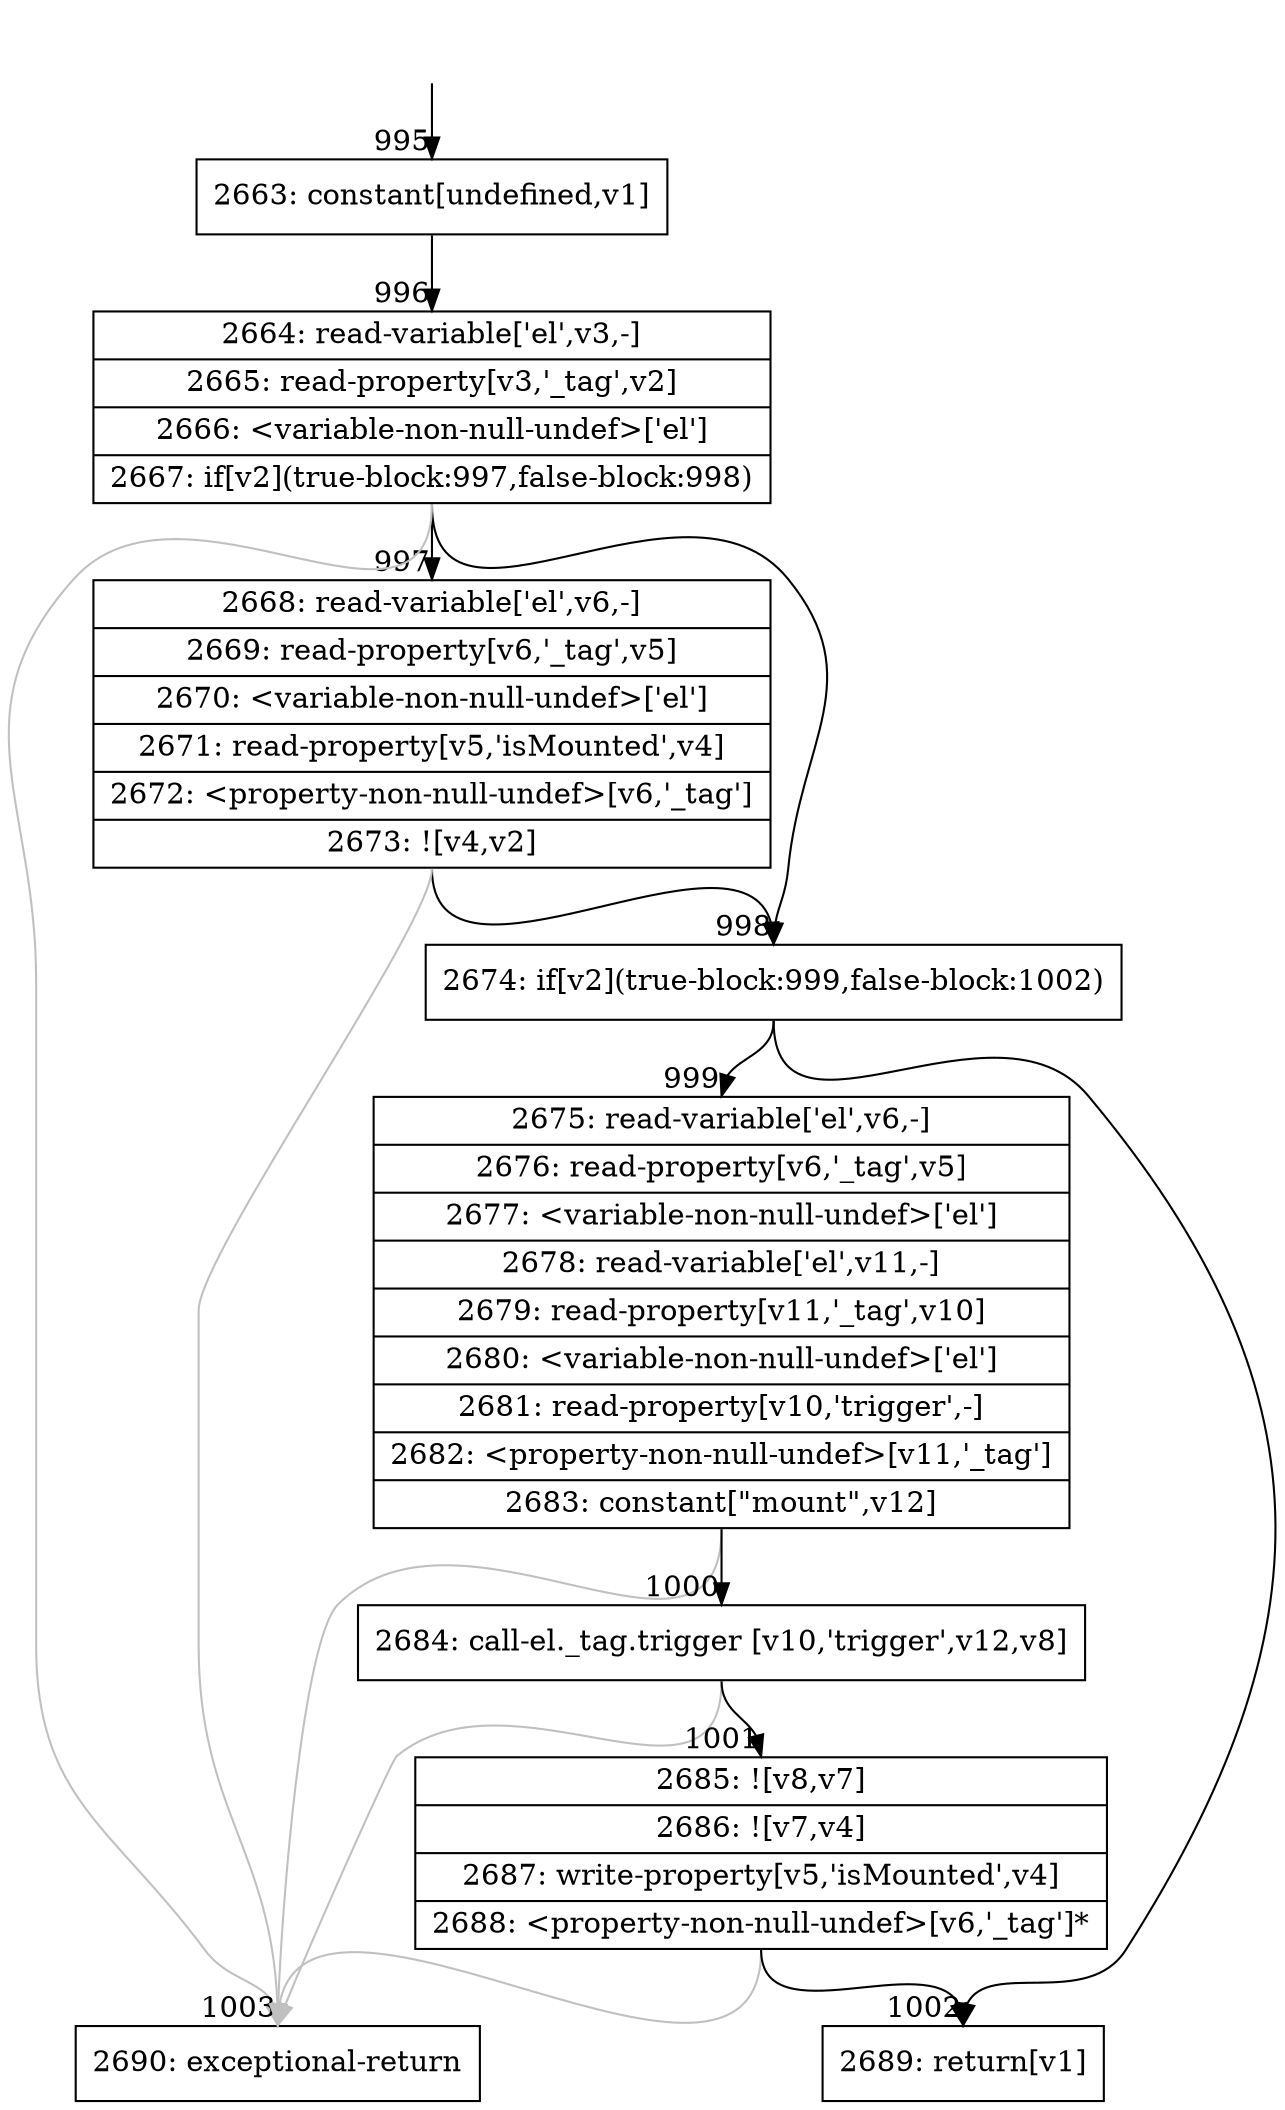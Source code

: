 digraph {
rankdir="TD"
BB_entry79[shape=none,label=""];
BB_entry79 -> BB995 [tailport=s, headport=n, headlabel="    995"]
BB995 [shape=record label="{2663: constant[undefined,v1]}" ] 
BB995 -> BB996 [tailport=s, headport=n, headlabel="      996"]
BB996 [shape=record label="{2664: read-variable['el',v3,-]|2665: read-property[v3,'_tag',v2]|2666: \<variable-non-null-undef\>['el']|2667: if[v2](true-block:997,false-block:998)}" ] 
BB996 -> BB998 [tailport=s, headport=n, headlabel="      998"]
BB996 -> BB997 [tailport=s, headport=n, headlabel="      997"]
BB996 -> BB1003 [tailport=s, headport=n, color=gray, headlabel="      1003"]
BB997 [shape=record label="{2668: read-variable['el',v6,-]|2669: read-property[v6,'_tag',v5]|2670: \<variable-non-null-undef\>['el']|2671: read-property[v5,'isMounted',v4]|2672: \<property-non-null-undef\>[v6,'_tag']|2673: ![v4,v2]}" ] 
BB997 -> BB998 [tailport=s, headport=n]
BB997 -> BB1003 [tailport=s, headport=n, color=gray]
BB998 [shape=record label="{2674: if[v2](true-block:999,false-block:1002)}" ] 
BB998 -> BB999 [tailport=s, headport=n, headlabel="      999"]
BB998 -> BB1002 [tailport=s, headport=n, headlabel="      1002"]
BB999 [shape=record label="{2675: read-variable['el',v6,-]|2676: read-property[v6,'_tag',v5]|2677: \<variable-non-null-undef\>['el']|2678: read-variable['el',v11,-]|2679: read-property[v11,'_tag',v10]|2680: \<variable-non-null-undef\>['el']|2681: read-property[v10,'trigger',-]|2682: \<property-non-null-undef\>[v11,'_tag']|2683: constant[\"mount\",v12]}" ] 
BB999 -> BB1000 [tailport=s, headport=n, headlabel="      1000"]
BB999 -> BB1003 [tailport=s, headport=n, color=gray]
BB1000 [shape=record label="{2684: call-el._tag.trigger [v10,'trigger',v12,v8]}" ] 
BB1000 -> BB1001 [tailport=s, headport=n, headlabel="      1001"]
BB1000 -> BB1003 [tailport=s, headport=n, color=gray]
BB1001 [shape=record label="{2685: ![v8,v7]|2686: ![v7,v4]|2687: write-property[v5,'isMounted',v4]|2688: \<property-non-null-undef\>[v6,'_tag']*}" ] 
BB1001 -> BB1002 [tailport=s, headport=n]
BB1001 -> BB1003 [tailport=s, headport=n, color=gray]
BB1002 [shape=record label="{2689: return[v1]}" ] 
BB1003 [shape=record label="{2690: exceptional-return}" ] 
//#$~ 911
}
